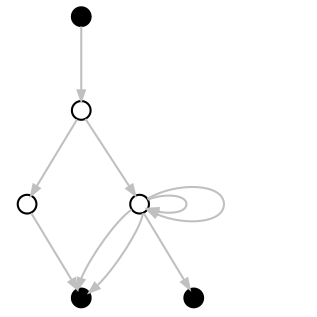 digraph G {
	ratio=1;
	center = true;

	edge [arrowsize=.5, weight=.1, color="gray"];
	node [label="",shape=circle,height=0.12,width=0.12,fontsize=1];

	a -> b;// [color="gray"];
	b -> c;
	b -> e;
	c -> d;
	e -> f;
	e -> d;

	e -> d;
	e -> e;
	e -> e;

	//{rank=same; a b;}
	//{rank=same; c d e f;}
 	
	a [color="black",style=filled];
	b 
	c 
	d [color="black",style=filled];
	e 
	f [color="black",style=filled];
}
